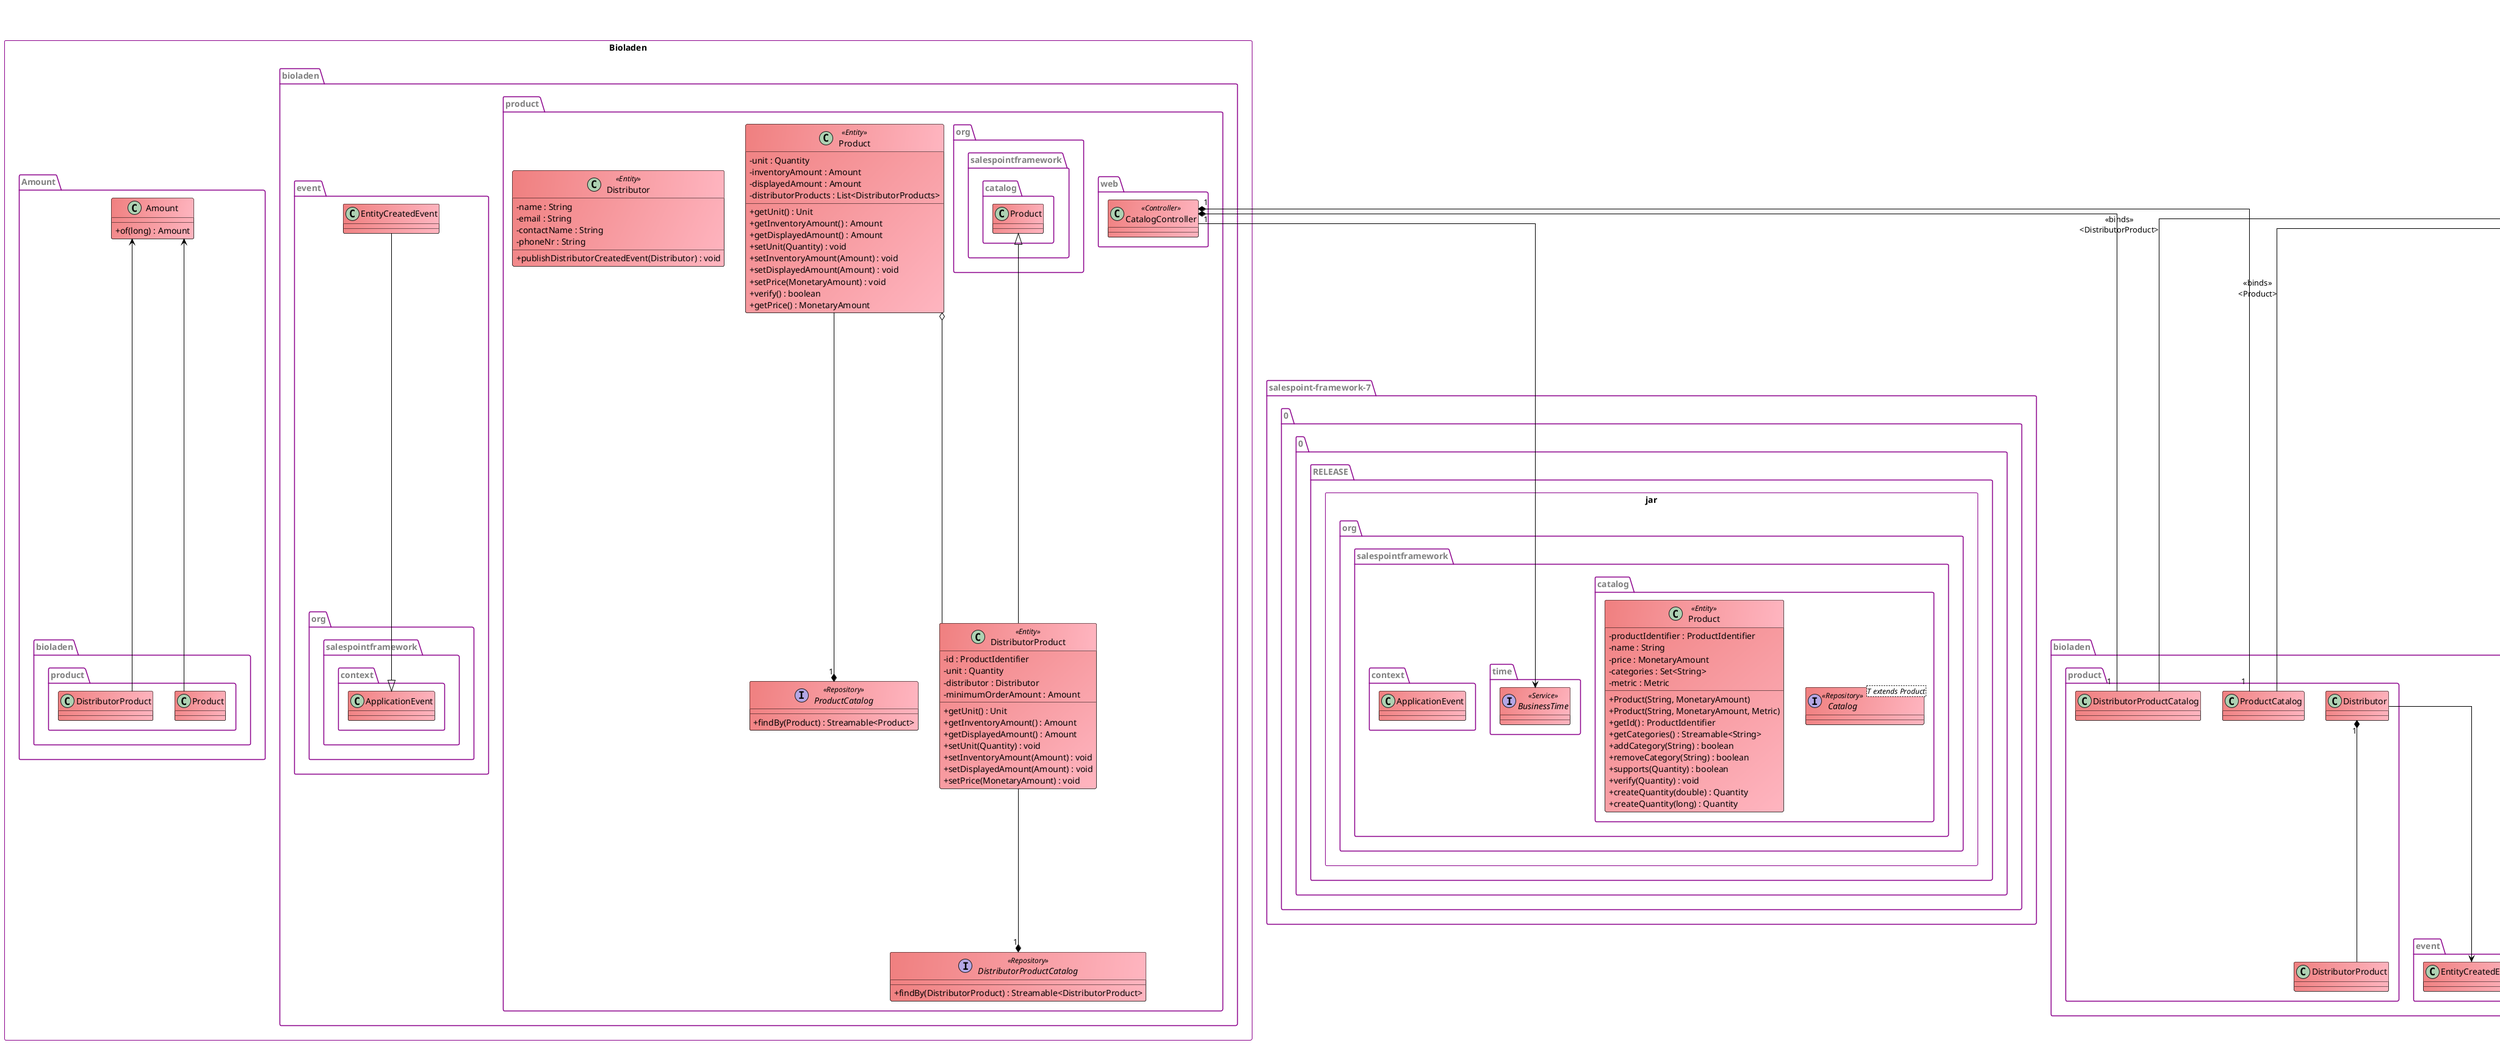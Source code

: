 @startuml

skinparam class {
	BackgroundColor #LightCoral/LightPink
    BorderColor Black
    ArrowColor  Black
}

skinparam package {
    FontColor Grey
    BorderColor DarkMagenta
}

skinparam classAttributeIconSize 0
skinparam linetype ortho



rectangle salespoint-framework-7.0.0.RELEASE.jar {

    namespace org.salespointframework.catalog {
        interface Catalog <T extends Product> <<Repository>> {

        }

        class Product <<Entity>> {
            -productIdentifier : ProductIdentifier
            -name : String
            -price : MonetaryAmount
            -categories : Set<String>
            -metric : Metric

            +Product(String, MonetaryAmount)
            +Product(String, MonetaryAmount, Metric)
            +getId() : ProductIdentifier
            +getCategories() : Streamable<String>
            +addCategory(String) : boolean
            +removeCategory(String) : boolean
            +supports(Quantity) : boolean
            +verify(Quantity) : void
            +createQuantity(double) : Quantity
            +createQuantity(long) : Quantity

        }

    }

    package org.salespointframework.time {
        interface BusinessTime <<Service>> {

        }
    }

    namespace org.salespointframework.context {
            class ApplicationEvent {

            }

        }

}


rectangle spring-data-comments-2.1.0.RELEASE.jar as spring {

    namespace org.springframework.data.repository {
        interface CrudRepository <T, ID>{
            <S extends T> +save(S) : S
            <S extends T> +saveAll(Iterable<S​>) : Iterable<S>
            +findById(ID) : Optional<T>
            +existsById(ID) : boolean
            +findAll() : Iterable<T>
            +findAllById(Iterable<ID>) : Iterable<T>
            +count() : long
            +deleteById(ID) : void
            +delete(T) : void
            +deleteAll(Iterable<? extends T>) : void
            +deleteAll() : void
        }
    }
}

rectangle Bioladen {

    namespace bioladen.product {

        interface ProductCatalog <<Repository>> {
            +findBy(Product) : Streamable<Product>
        }

        interface DistributorProductCatalog <<Repository>> {
            +findBy(DistributorProduct) : Streamable<DistributorProduct>
        }

        class DistributorProduct <<Entity>> extends org.salespointframework.catalog.Product {
            -id : ProductIdentifier
            -unit : Quantity
            -distributor : Distributor
            -minimumOrderAmount : Amount

            +getUnit() : Unit
            +getInventoryAmount() : Amount
            +getDisplayedAmount() : Amount
            +setUnit(Quantity) : void
            +setInventoryAmount(Amount) : void
            +setDisplayedAmount(Amount) : void
            +setPrice(MonetaryAmount) : void
        }

        class Product <<Entity>> {
            -unit : Quantity
            -inventoryAmount : Amount
            -displayedAmount : Amount
            -distributorProducts : List<DistributorProducts>

            +getUnit() : Unit
            +getInventoryAmount() : Amount
            +getDisplayedAmount() : Amount
            +setUnit(Quantity) : void
            +setInventoryAmount(Amount) : void
            +setDisplayedAmount(Amount) : void
            +setPrice(MonetaryAmount) : void
            +verify() : boolean
            +getPrice() : MonetaryAmount
        }

        class Distributor <<Entity>> {
            -name : String
            -email : String
            -contactName : String
            -phoneNr : String

            +publishDistributorCreatedEvent(Distributor) : void
         }




        Product  o--  DistributorProduct
        DistributorProduct  --* "1" DistributorProductCatalog
        Product --* "1" ProductCatalog


    }

    namespace bioladen.event {
        class EntityCreatedEvent {

        }
        EntityCreatedEvent --|> org.salespointframework.context.ApplicationEvent
    }


    package bioladen.product.web {
        class CatalogController <<Controller>> {

        }
    }

    namespace Amount {
        class Amount {
            +of(long) : Amount

        }
        Amount <-- bioladen.product.Product
        Amount <-- bioladen.product.DistributorProduct
    }





}

bioladen.product.Distributor --> bioladen.event.EntityCreatedEvent

CatalogController "1" *-- "1" bioladen.product.ProductCatalog
CatalogController "1" *-- "1" bioladen.product.DistributorProductCatalog
CatalogController --> BusinessTime
org.salespointframework.catalog.Catalog --|> org.springframework.data.repository.CrudRepository: <<binds>>\n<T, ProductIdentifier>
org.salespointframework.catalog.Catalog <|-- bioladen.product.ProductCatalog: <<binds>>\n<Product>
org.salespointframework.catalog.Catalog <|-- bioladen.product.DistributorProductCatalog: <<binds>>\n<DistributorProduct>
bioladen.product.Distributor "1" *--  bioladen.product.DistributorProduct

@enduml